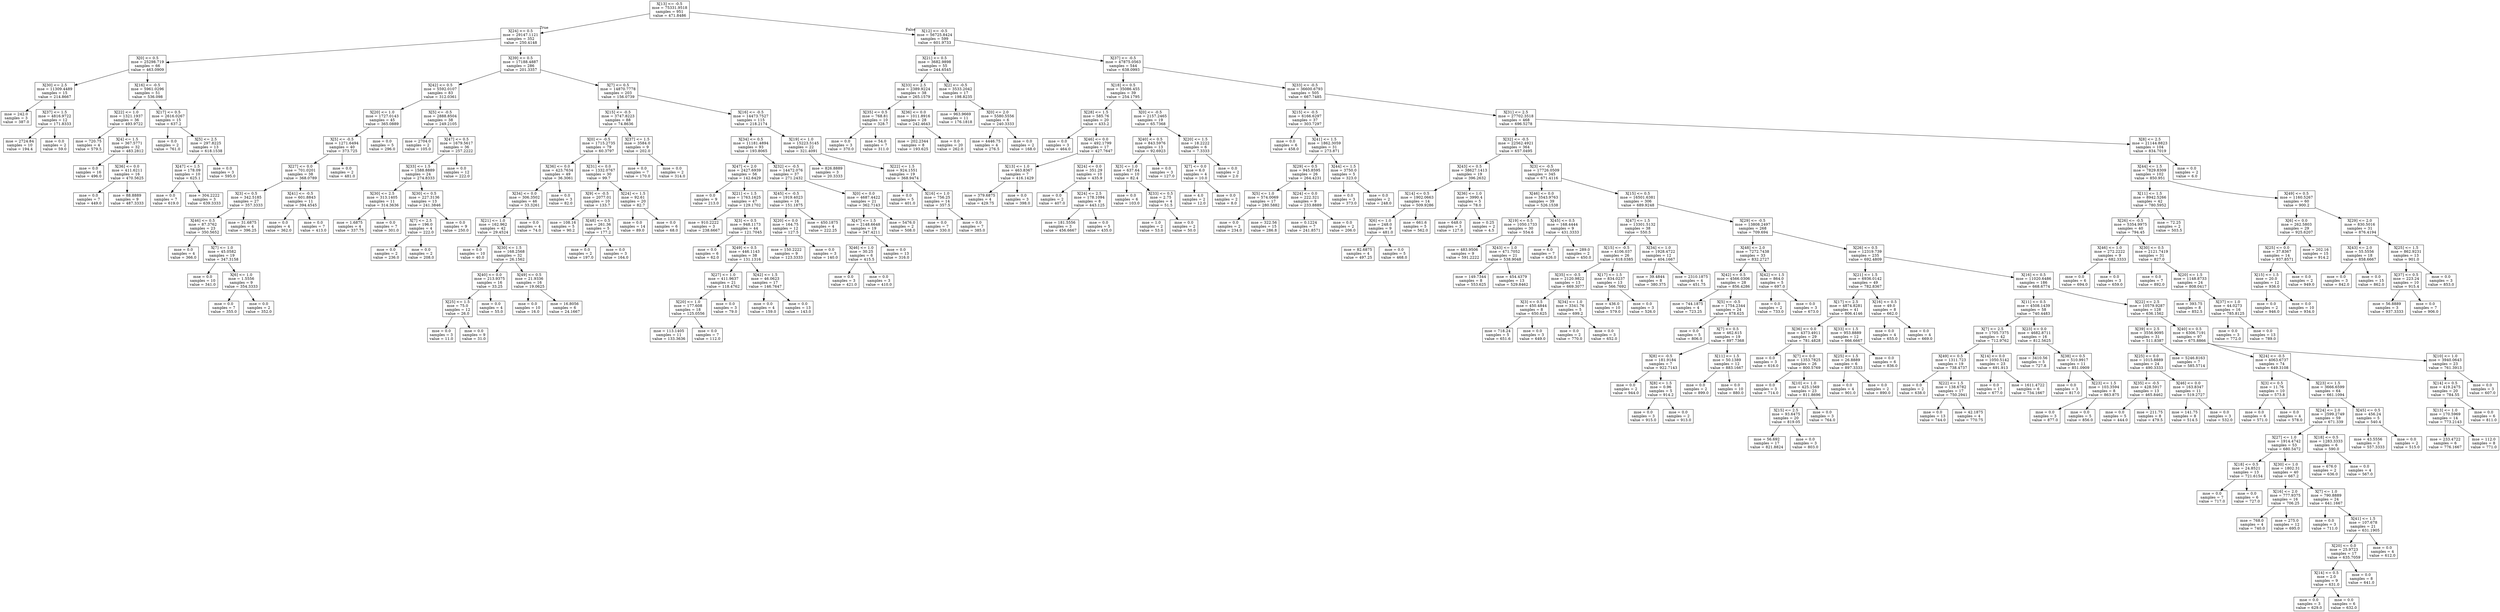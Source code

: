 digraph Tree {
node [shape=box] ;
0 [label="X[13] <= -0.5\nmse = 75331.9518\nsamples = 951\nvalue = 471.8486"] ;
1 [label="X[24] <= 0.5\nmse = 29147.1121\nsamples = 352\nvalue = 250.4148"] ;
0 -> 1 [labeldistance=2.5, labelangle=45, headlabel="True"] ;
2 [label="X[0] <= 0.5\nmse = 25298.719\nsamples = 66\nvalue = 463.0909"] ;
1 -> 2 ;
3 [label="X[30] <= 2.5\nmse = 11309.4489\nsamples = 15\nvalue = 214.8667"] ;
2 -> 3 ;
4 [label="mse = 242.0\nsamples = 3\nvalue = 387.0"] ;
3 -> 4 ;
5 [label="X[37] <= 1.5\nmse = 4816.9722\nsamples = 12\nvalue = 171.8333"] ;
3 -> 5 ;
6 [label="mse = 2724.84\nsamples = 10\nvalue = 194.4"] ;
5 -> 6 ;
7 [label="mse = 0.0\nsamples = 2\nvalue = 59.0"] ;
5 -> 7 ;
8 [label="X[16] <= -0.5\nmse = 5961.0296\nsamples = 51\nvalue = 536.098"] ;
2 -> 8 ;
9 [label="X[22] <= 1.0\nmse = 1321.1937\nsamples = 36\nvalue = 493.9722"] ;
8 -> 9 ;
10 [label="mse = 720.75\nsamples = 4\nvalue = 579.5"] ;
9 -> 10 ;
11 [label="X[4] <= 1.5\nmse = 367.5771\nsamples = 32\nvalue = 483.2812"] ;
9 -> 11 ;
12 [label="mse = 0.0\nsamples = 16\nvalue = 496.0"] ;
11 -> 12 ;
13 [label="X[36] <= 0.0\nmse = 411.6211\nsamples = 16\nvalue = 470.5625"] ;
11 -> 13 ;
14 [label="mse = 0.0\nsamples = 7\nvalue = 449.0"] ;
13 -> 14 ;
15 [label="mse = 88.8889\nsamples = 9\nvalue = 487.3333"] ;
13 -> 15 ;
16 [label="X[17] <= 0.5\nmse = 2616.0267\nsamples = 15\nvalue = 637.2"] ;
8 -> 16 ;
17 [label="mse = 0.0\nsamples = 2\nvalue = 761.0"] ;
16 -> 17 ;
18 [label="X[5] <= 2.5\nmse = 297.8225\nsamples = 13\nvalue = 618.1538"] ;
16 -> 18 ;
19 [label="X[47] <= 1.5\nmse = 178.09\nsamples = 10\nvalue = 625.1"] ;
18 -> 19 ;
20 [label="mse = 0.0\nsamples = 7\nvalue = 619.0"] ;
19 -> 20 ;
21 [label="mse = 304.2222\nsamples = 3\nvalue = 639.3333"] ;
19 -> 21 ;
22 [label="mse = 0.0\nsamples = 3\nvalue = 595.0"] ;
18 -> 22 ;
23 [label="X[39] <= 0.5\nmse = 17188.4887\nsamples = 286\nvalue = 201.3357"] ;
1 -> 23 ;
24 [label="X[42] <= 0.5\nmse = 5592.0107\nsamples = 83\nvalue = 312.0361"] ;
23 -> 24 ;
25 [label="X[20] <= 1.0\nmse = 1727.0143\nsamples = 45\nvalue = 365.0889"] ;
24 -> 25 ;
26 [label="X[5] <= -0.5\nmse = 1271.6494\nsamples = 40\nvalue = 373.725"] ;
25 -> 26 ;
27 [label="X[27] <= 0.0\nmse = 701.0201\nsamples = 38\nvalue = 368.0789"] ;
26 -> 27 ;
28 [label="X[3] <= 0.5\nmse = 342.5185\nsamples = 27\nvalue = 357.3333"] ;
27 -> 28 ;
29 [label="X[46] <= 0.5\nmse = 87.3762\nsamples = 23\nvalue = 350.5652"] ;
28 -> 29 ;
30 [label="mse = 0.0\nsamples = 4\nvalue = 366.0"] ;
29 -> 30 ;
31 [label="X[7] <= 1.0\nmse = 45.0582\nsamples = 19\nvalue = 347.3158"] ;
29 -> 31 ;
32 [label="mse = 0.0\nsamples = 10\nvalue = 341.0"] ;
31 -> 32 ;
33 [label="X[6] <= 1.0\nmse = 1.5556\nsamples = 9\nvalue = 354.3333"] ;
31 -> 33 ;
34 [label="mse = 0.0\nsamples = 7\nvalue = 355.0"] ;
33 -> 34 ;
35 [label="mse = 0.0\nsamples = 2\nvalue = 352.0"] ;
33 -> 35 ;
36 [label="mse = 31.6875\nsamples = 4\nvalue = 396.25"] ;
28 -> 36 ;
37 [label="X[41] <= -0.5\nmse = 601.8843\nsamples = 11\nvalue = 394.4545"] ;
27 -> 37 ;
38 [label="mse = 0.0\nsamples = 4\nvalue = 362.0"] ;
37 -> 38 ;
39 [label="mse = 0.0\nsamples = 7\nvalue = 413.0"] ;
37 -> 39 ;
40 [label="mse = 0.0\nsamples = 2\nvalue = 481.0"] ;
26 -> 40 ;
41 [label="mse = 0.0\nsamples = 5\nvalue = 296.0"] ;
25 -> 41 ;
42 [label="X[5] <= -0.5\nmse = 2888.8504\nsamples = 38\nvalue = 249.2105"] ;
24 -> 42 ;
43 [label="mse = 2704.0\nsamples = 2\nvalue = 105.0"] ;
42 -> 43 ;
44 [label="X[47] <= 0.5\nmse = 1679.5617\nsamples = 36\nvalue = 257.2222"] ;
42 -> 44 ;
45 [label="X[33] <= 1.5\nmse = 1588.8889\nsamples = 24\nvalue = 274.8333"] ;
44 -> 45 ;
46 [label="X[30] <= 2.5\nmse = 313.1405\nsamples = 11\nvalue = 314.3636"] ;
45 -> 46 ;
47 [label="mse = 1.6875\nsamples = 4\nvalue = 337.75"] ;
46 -> 47 ;
48 [label="mse = 0.0\nsamples = 7\nvalue = 301.0"] ;
46 -> 48 ;
49 [label="X[30] <= 0.5\nmse = 227.3136\nsamples = 13\nvalue = 241.3846"] ;
45 -> 49 ;
50 [label="X[7] <= 2.5\nmse = 196.0\nsamples = 4\nvalue = 222.0"] ;
49 -> 50 ;
51 [label="mse = 0.0\nsamples = 2\nvalue = 236.0"] ;
50 -> 51 ;
52 [label="mse = 0.0\nsamples = 2\nvalue = 208.0"] ;
50 -> 52 ;
53 [label="mse = 0.0\nsamples = 9\nvalue = 250.0"] ;
49 -> 53 ;
54 [label="mse = 0.0\nsamples = 12\nvalue = 222.0"] ;
44 -> 54 ;
55 [label="X[7] <= 0.5\nmse = 14870.7778\nsamples = 203\nvalue = 156.0739"] ;
23 -> 55 ;
56 [label="X[15] <= -0.5\nmse = 3747.8223\nsamples = 88\nvalue = 74.8636"] ;
55 -> 56 ;
57 [label="X[0] <= -0.5\nmse = 1715.2735\nsamples = 79\nvalue = 60.3797"] ;
56 -> 57 ;
58 [label="X[36] <= 0.0\nmse = 423.7634\nsamples = 49\nvalue = 36.3061"] ;
57 -> 58 ;
59 [label="X[34] <= 0.0\nmse = 306.3502\nsamples = 46\nvalue = 33.3261"] ;
58 -> 59 ;
60 [label="X[21] <= 1.0\nmse = 162.962\nsamples = 42\nvalue = 29.4524"] ;
59 -> 60 ;
61 [label="mse = 0.0\nsamples = 10\nvalue = 40.0"] ;
60 -> 61 ;
62 [label="X[30] <= 1.5\nmse = 168.2568\nsamples = 32\nvalue = 26.1562"] ;
60 -> 62 ;
63 [label="X[40] <= 0.0\nmse = 213.9375\nsamples = 16\nvalue = 33.25"] ;
62 -> 63 ;
64 [label="X[25] <= 1.5\nmse = 75.0\nsamples = 12\nvalue = 26.0"] ;
63 -> 64 ;
65 [label="mse = 0.0\nsamples = 3\nvalue = 11.0"] ;
64 -> 65 ;
66 [label="mse = 0.0\nsamples = 9\nvalue = 31.0"] ;
64 -> 66 ;
67 [label="mse = 0.0\nsamples = 4\nvalue = 55.0"] ;
63 -> 67 ;
68 [label="X[49] <= 0.5\nmse = 21.9336\nsamples = 16\nvalue = 19.0625"] ;
62 -> 68 ;
69 [label="mse = 0.0\nsamples = 10\nvalue = 16.0"] ;
68 -> 69 ;
70 [label="mse = 16.8056\nsamples = 6\nvalue = 24.1667"] ;
68 -> 70 ;
71 [label="mse = 0.0\nsamples = 4\nvalue = 74.0"] ;
59 -> 71 ;
72 [label="mse = 0.0\nsamples = 3\nvalue = 82.0"] ;
58 -> 72 ;
73 [label="X[31] <= 0.0\nmse = 1332.0767\nsamples = 30\nvalue = 99.7"] ;
57 -> 73 ;
74 [label="X[9] <= -0.5\nmse = 2077.01\nsamples = 10\nvalue = 133.7"] ;
73 -> 74 ;
75 [label="mse = 108.16\nsamples = 5\nvalue = 90.2"] ;
74 -> 75 ;
76 [label="X[48] <= 0.5\nmse = 261.36\nsamples = 5\nvalue = 177.2"] ;
74 -> 76 ;
77 [label="mse = 0.0\nsamples = 2\nvalue = 197.0"] ;
76 -> 77 ;
78 [label="mse = 0.0\nsamples = 3\nvalue = 164.0"] ;
76 -> 78 ;
79 [label="X[24] <= 1.5\nmse = 92.61\nsamples = 20\nvalue = 82.7"] ;
73 -> 79 ;
80 [label="mse = 0.0\nsamples = 14\nvalue = 89.0"] ;
79 -> 80 ;
81 [label="mse = 0.0\nsamples = 6\nvalue = 68.0"] ;
79 -> 81 ;
82 [label="X[37] <= 1.5\nmse = 3584.0\nsamples = 9\nvalue = 202.0"] ;
56 -> 82 ;
83 [label="mse = 0.0\nsamples = 7\nvalue = 170.0"] ;
82 -> 83 ;
84 [label="mse = 0.0\nsamples = 2\nvalue = 314.0"] ;
82 -> 84 ;
85 [label="X[16] <= -0.5\nmse = 14473.7527\nsamples = 115\nvalue = 218.2174"] ;
55 -> 85 ;
86 [label="X[34] <= 0.5\nmse = 11181.4894\nsamples = 93\nvalue = 193.8065"] ;
85 -> 86 ;
87 [label="X[47] <= 2.0\nmse = 2427.6939\nsamples = 56\nvalue = 142.6429"] ;
86 -> 87 ;
88 [label="mse = 0.0\nsamples = 9\nvalue = 213.0"] ;
87 -> 88 ;
89 [label="X[21] <= 1.5\nmse = 1763.1625\nsamples = 47\nvalue = 129.1702"] ;
87 -> 89 ;
90 [label="mse = 910.2222\nsamples = 3\nvalue = 238.6667"] ;
89 -> 90 ;
91 [label="X[3] <= 0.5\nmse = 948.1173\nsamples = 44\nvalue = 121.7045"] ;
89 -> 91 ;
92 [label="mse = 0.0\nsamples = 6\nvalue = 62.0"] ;
91 -> 92 ;
93 [label="X[49] <= 0.5\nmse = 446.1143\nsamples = 38\nvalue = 131.1316"] ;
91 -> 93 ;
94 [label="X[27] <= 1.0\nmse = 411.9637\nsamples = 21\nvalue = 118.4762"] ;
93 -> 94 ;
95 [label="X[20] <= 1.0\nmse = 177.608\nsamples = 18\nvalue = 125.0556"] ;
94 -> 95 ;
96 [label="mse = 113.1405\nsamples = 11\nvalue = 133.3636"] ;
95 -> 96 ;
97 [label="mse = 0.0\nsamples = 7\nvalue = 112.0"] ;
95 -> 97 ;
98 [label="mse = 0.0\nsamples = 3\nvalue = 79.0"] ;
94 -> 98 ;
99 [label="X[42] <= 1.5\nmse = 46.0623\nsamples = 17\nvalue = 146.7647"] ;
93 -> 99 ;
100 [label="mse = 0.0\nsamples = 4\nvalue = 159.0"] ;
99 -> 100 ;
101 [label="mse = 0.0\nsamples = 13\nvalue = 143.0"] ;
99 -> 101 ;
102 [label="X[32] <= -0.5\nmse = 14472.076\nsamples = 37\nvalue = 271.2432"] ;
86 -> 102 ;
103 [label="X[45] <= -0.5\nmse = 1919.4023\nsamples = 16\nvalue = 151.1875"] ;
102 -> 103 ;
104 [label="X[20] <= 0.0\nmse = 164.75\nsamples = 12\nvalue = 127.5"] ;
103 -> 104 ;
105 [label="mse = 150.2222\nsamples = 9\nvalue = 123.3333"] ;
104 -> 105 ;
106 [label="mse = 0.0\nsamples = 3\nvalue = 140.0"] ;
104 -> 106 ;
107 [label="mse = 450.1875\nsamples = 4\nvalue = 222.25"] ;
103 -> 107 ;
108 [label="X[0] <= 0.0\nmse = 4687.4422\nsamples = 21\nvalue = 362.7143"] ;
102 -> 108 ;
109 [label="X[47] <= 1.5\nmse = 2148.6648\nsamples = 19\nvalue = 347.4211"] ;
108 -> 109 ;
110 [label="X[46] <= 1.0\nmse = 30.25\nsamples = 6\nvalue = 415.5"] ;
109 -> 110 ;
111 [label="mse = 0.0\nsamples = 3\nvalue = 421.0"] ;
110 -> 111 ;
112 [label="mse = 0.0\nsamples = 3\nvalue = 410.0"] ;
110 -> 112 ;
113 [label="mse = 0.0\nsamples = 13\nvalue = 316.0"] ;
109 -> 113 ;
114 [label="mse = 5476.0\nsamples = 2\nvalue = 508.0"] ;
108 -> 114 ;
115 [label="X[19] <= 1.0\nmse = 15223.5145\nsamples = 22\nvalue = 321.4091"] ;
85 -> 115 ;
116 [label="mse = 826.8889\nsamples = 3\nvalue = 20.3333"] ;
115 -> 116 ;
117 [label="X[22] <= 1.5\nmse = 924.1551\nsamples = 19\nvalue = 368.9474"] ;
115 -> 117 ;
118 [label="mse = 0.0\nsamples = 5\nvalue = 401.0"] ;
117 -> 118 ;
119 [label="X[16] <= 1.0\nmse = 756.25\nsamples = 14\nvalue = 357.5"] ;
117 -> 119 ;
120 [label="mse = 0.0\nsamples = 7\nvalue = 330.0"] ;
119 -> 120 ;
121 [label="mse = 0.0\nsamples = 7\nvalue = 385.0"] ;
119 -> 121 ;
122 [label="X[12] <= -0.5\nmse = 56725.8424\nsamples = 599\nvalue = 601.9733"] ;
0 -> 122 [labeldistance=2.5, labelangle=-45, headlabel="False"] ;
123 [label="X[21] <= 0.5\nmse = 3682.9898\nsamples = 55\nvalue = 244.6545"] ;
122 -> 123 ;
124 [label="X[33] <= 2.5\nmse = 2389.9224\nsamples = 38\nvalue = 265.1579"] ;
123 -> 124 ;
125 [label="X[35] <= 0.5\nmse = 768.81\nsamples = 10\nvalue = 328.7"] ;
124 -> 125 ;
126 [label="mse = 0.0\nsamples = 3\nvalue = 370.0"] ;
125 -> 126 ;
127 [label="mse = 54.0\nsamples = 7\nvalue = 311.0"] ;
125 -> 127 ;
128 [label="X[36] <= 0.0\nmse = 1011.8916\nsamples = 28\nvalue = 242.4643"] ;
124 -> 128 ;
129 [label="mse = 202.2344\nsamples = 8\nvalue = 193.625"] ;
128 -> 129 ;
130 [label="mse = 0.0\nsamples = 20\nvalue = 262.0"] ;
128 -> 130 ;
131 [label="X[2] <= -0.5\nmse = 3533.2042\nsamples = 17\nvalue = 198.8235"] ;
123 -> 131 ;
132 [label="mse = 963.9669\nsamples = 11\nvalue = 176.1818"] ;
131 -> 132 ;
133 [label="X[0] <= 2.0\nmse = 5580.5556\nsamples = 6\nvalue = 240.3333"] ;
131 -> 133 ;
134 [label="mse = 4446.75\nsamples = 4\nvalue = 276.5"] ;
133 -> 134 ;
135 [label="mse = 0.0\nsamples = 2\nvalue = 168.0"] ;
133 -> 135 ;
136 [label="X[37] <= -0.5\nmse = 47875.0563\nsamples = 544\nvalue = 638.0993"] ;
122 -> 136 ;
137 [label="X[18] <= 0.5\nmse = 35086.455\nsamples = 39\nvalue = 254.1795"] ;
136 -> 137 ;
138 [label="X[28] <= 1.5\nmse = 585.76\nsamples = 20\nvalue = 433.2"] ;
137 -> 138 ;
139 [label="mse = 0.0\nsamples = 3\nvalue = 464.0"] ;
138 -> 139 ;
140 [label="X[46] <= 0.0\nmse = 492.1799\nsamples = 17\nvalue = 427.7647"] ;
138 -> 140 ;
141 [label="X[13] <= 1.0\nmse = 463.8367\nsamples = 7\nvalue = 416.1429"] ;
140 -> 141 ;
142 [label="mse = 379.6875\nsamples = 4\nvalue = 429.75"] ;
141 -> 142 ;
143 [label="mse = 0.0\nsamples = 3\nvalue = 398.0"] ;
141 -> 143 ;
144 [label="X[24] <= 0.0\nmse = 351.29\nsamples = 10\nvalue = 435.9"] ;
140 -> 144 ;
145 [label="mse = 0.0\nsamples = 2\nvalue = 407.0"] ;
144 -> 145 ;
146 [label="X[24] <= 2.5\nmse = 178.1094\nsamples = 8\nvalue = 443.125"] ;
144 -> 146 ;
147 [label="mse = 181.5556\nsamples = 3\nvalue = 456.6667"] ;
146 -> 147 ;
148 [label="mse = 0.0\nsamples = 5\nvalue = 435.0"] ;
146 -> 148 ;
149 [label="X[0] <= -0.5\nmse = 2157.2465\nsamples = 19\nvalue = 65.7368"] ;
137 -> 149 ;
150 [label="X[40] <= 0.5\nmse = 843.5976\nsamples = 13\nvalue = 92.6923"] ;
149 -> 150 ;
151 [label="X[3] <= 1.0\nmse = 637.64\nsamples = 10\nvalue = 82.4"] ;
150 -> 151 ;
152 [label="mse = 0.0\nsamples = 6\nvalue = 103.0"] ;
151 -> 152 ;
153 [label="X[33] <= 0.5\nmse = 2.75\nsamples = 4\nvalue = 51.5"] ;
151 -> 153 ;
154 [label="mse = 1.0\nsamples = 2\nvalue = 53.0"] ;
153 -> 154 ;
155 [label="mse = 0.0\nsamples = 2\nvalue = 50.0"] ;
153 -> 155 ;
156 [label="mse = 0.0\nsamples = 3\nvalue = 127.0"] ;
150 -> 156 ;
157 [label="X[20] <= 1.5\nmse = 18.2222\nsamples = 6\nvalue = 7.3333"] ;
149 -> 157 ;
158 [label="X[7] <= 0.0\nmse = 6.0\nsamples = 4\nvalue = 10.0"] ;
157 -> 158 ;
159 [label="mse = 4.0\nsamples = 2\nvalue = 12.0"] ;
158 -> 159 ;
160 [label="mse = 0.0\nsamples = 2\nvalue = 8.0"] ;
158 -> 160 ;
161 [label="mse = 0.0\nsamples = 2\nvalue = 2.0"] ;
157 -> 161 ;
162 [label="X[33] <= -0.5\nmse = 36600.6793\nsamples = 505\nvalue = 667.7485"] ;
136 -> 162 ;
163 [label="X[15] <= -0.5\nmse = 6166.6297\nsamples = 37\nvalue = 303.7297"] ;
162 -> 163 ;
164 [label="mse = 0.0\nsamples = 6\nvalue = 458.0"] ;
163 -> 164 ;
165 [label="X[41] <= 1.5\nmse = 1862.3059\nsamples = 31\nvalue = 273.871"] ;
163 -> 165 ;
166 [label="X[29] <= 0.5\nmse = 945.8595\nsamples = 26\nvalue = 264.4231"] ;
165 -> 166 ;
167 [label="X[5] <= 1.0\nmse = 574.0069\nsamples = 17\nvalue = 280.5882"] ;
166 -> 167 ;
168 [label="mse = 0.0\nsamples = 2\nvalue = 234.0"] ;
167 -> 168 ;
169 [label="mse = 322.56\nsamples = 15\nvalue = 286.8"] ;
167 -> 169 ;
170 [label="X[24] <= 0.0\nmse = 222.321\nsamples = 9\nvalue = 233.8889"] ;
166 -> 170 ;
171 [label="mse = 0.1224\nsamples = 7\nvalue = 241.8571"] ;
170 -> 171 ;
172 [label="mse = 0.0\nsamples = 2\nvalue = 206.0"] ;
170 -> 172 ;
173 [label="X[44] <= 1.5\nmse = 3750.0\nsamples = 5\nvalue = 323.0"] ;
165 -> 173 ;
174 [label="mse = 0.0\nsamples = 3\nvalue = 373.0"] ;
173 -> 174 ;
175 [label="mse = 0.0\nsamples = 2\nvalue = 248.0"] ;
173 -> 175 ;
176 [label="X[31] <= 2.5\nmse = 27702.3518\nsamples = 468\nvalue = 696.5278"] ;
162 -> 176 ;
177 [label="X[32] <= -0.5\nmse = 22562.4921\nsamples = 364\nvalue = 657.0495"] ;
176 -> 177 ;
178 [label="X[43] <= 0.5\nmse = 38627.1413\nsamples = 19\nvalue = 396.2632"] ;
177 -> 178 ;
179 [label="X[14] <= 0.5\nmse = 1902.0663\nsamples = 14\nvalue = 509.9286"] ;
178 -> 179 ;
180 [label="X[6] <= 1.0\nmse = 248.0\nsamples = 9\nvalue = 481.0"] ;
179 -> 180 ;
181 [label="mse = 82.6875\nsamples = 4\nvalue = 497.25"] ;
180 -> 181 ;
182 [label="mse = 0.0\nsamples = 5\nvalue = 468.0"] ;
180 -> 182 ;
183 [label="mse = 661.6\nsamples = 5\nvalue = 562.0"] ;
179 -> 183 ;
184 [label="X[36] <= 1.0\nmse = 3990.4\nsamples = 5\nvalue = 78.0"] ;
178 -> 184 ;
185 [label="mse = 648.0\nsamples = 3\nvalue = 127.0"] ;
184 -> 185 ;
186 [label="mse = 0.25\nsamples = 2\nvalue = 4.5"] ;
184 -> 186 ;
187 [label="X[3] <= -0.5\nmse = 17726.0509\nsamples = 345\nvalue = 671.4116"] ;
177 -> 187 ;
188 [label="X[46] <= 0.0\nmse = 3543.9763\nsamples = 39\nvalue = 526.1538"] ;
187 -> 188 ;
189 [label="X[19] <= 0.5\nmse = 1050.1733\nsamples = 30\nvalue = 554.6"] ;
188 -> 189 ;
190 [label="mse = 483.9506\nsamples = 9\nvalue = 591.2222"] ;
189 -> 190 ;
191 [label="X[43] <= 1.0\nmse = 471.7052\nsamples = 21\nvalue = 538.9048"] ;
189 -> 191 ;
192 [label="mse = 149.7344\nsamples = 8\nvalue = 553.625"] ;
191 -> 192 ;
193 [label="mse = 454.4379\nsamples = 13\nvalue = 529.8462"] ;
191 -> 193 ;
194 [label="X[45] <= 0.5\nmse = 168.4444\nsamples = 9\nvalue = 431.3333"] ;
188 -> 194 ;
195 [label="mse = 6.0\nsamples = 7\nvalue = 426.0"] ;
194 -> 195 ;
196 [label="mse = 289.0\nsamples = 2\nvalue = 450.0"] ;
194 -> 196 ;
197 [label="X[15] <= 0.5\nmse = 16501.6381\nsamples = 306\nvalue = 689.9248"] ;
187 -> 197 ;
198 [label="X[47] <= 1.5\nmse = 13301.5132\nsamples = 38\nvalue = 550.5"] ;
197 -> 198 ;
199 [label="X[15] <= -0.5\nmse = 4106.037\nsamples = 26\nvalue = 618.0385"] ;
198 -> 199 ;
200 [label="X[35] <= -0.5\nmse = 2120.9822\nsamples = 13\nvalue = 669.3077"] ;
199 -> 200 ;
201 [label="X[3] <= 0.5\nmse = 450.4844\nsamples = 8\nvalue = 650.625"] ;
200 -> 201 ;
202 [label="mse = 718.24\nsamples = 5\nvalue = 651.6"] ;
201 -> 202 ;
203 [label="mse = 0.0\nsamples = 3\nvalue = 649.0"] ;
201 -> 203 ;
204 [label="X[34] <= 1.0\nmse = 3341.76\nsamples = 5\nvalue = 699.2"] ;
200 -> 204 ;
205 [label="mse = 0.0\nsamples = 2\nvalue = 770.0"] ;
204 -> 205 ;
206 [label="mse = 0.0\nsamples = 3\nvalue = 652.0"] ;
204 -> 206 ;
207 [label="X[17] <= 1.5\nmse = 834.0237\nsamples = 13\nvalue = 566.7692"] ;
199 -> 207 ;
208 [label="mse = 436.0\nsamples = 10\nvalue = 579.0"] ;
207 -> 208 ;
209 [label="mse = 0.0\nsamples = 3\nvalue = 526.0"] ;
207 -> 209 ;
210 [label="X[34] <= 1.0\nmse = 1928.4722\nsamples = 12\nvalue = 404.1667"] ;
198 -> 210 ;
211 [label="mse = 39.4844\nsamples = 8\nvalue = 380.375"] ;
210 -> 211 ;
212 [label="mse = 2310.1875\nsamples = 4\nvalue = 451.75"] ;
210 -> 212 ;
213 [label="X[29] <= -0.5\nmse = 13808.2497\nsamples = 268\nvalue = 709.694"] ;
197 -> 213 ;
214 [label="X[48] <= 2.0\nmse = 7272.7438\nsamples = 33\nvalue = 832.2727"] ;
213 -> 214 ;
215 [label="X[42] <= 0.5\nmse = 4566.0306\nsamples = 28\nvalue = 856.4286"] ;
214 -> 215 ;
216 [label="mse = 744.1875\nsamples = 4\nvalue = 723.25"] ;
215 -> 216 ;
217 [label="X[5] <= -0.5\nmse = 1754.2344\nsamples = 24\nvalue = 878.625"] ;
215 -> 217 ;
218 [label="mse = 0.0\nsamples = 5\nvalue = 806.0"] ;
217 -> 218 ;
219 [label="X[7] <= 0.5\nmse = 462.615\nsamples = 19\nvalue = 897.7368"] ;
217 -> 219 ;
220 [label="X[8] <= -0.5\nmse = 181.9184\nsamples = 7\nvalue = 922.7143"] ;
219 -> 220 ;
221 [label="mse = 0.0\nsamples = 2\nvalue = 944.0"] ;
220 -> 221 ;
222 [label="X[8] <= 1.5\nmse = 0.96\nsamples = 5\nvalue = 914.2"] ;
220 -> 222 ;
223 [label="mse = 0.0\nsamples = 3\nvalue = 915.0"] ;
222 -> 223 ;
224 [label="mse = 0.0\nsamples = 2\nvalue = 913.0"] ;
222 -> 224 ;
225 [label="X[11] <= 1.5\nmse = 50.1389\nsamples = 12\nvalue = 883.1667"] ;
219 -> 225 ;
226 [label="mse = 0.0\nsamples = 2\nvalue = 899.0"] ;
225 -> 226 ;
227 [label="mse = 0.0\nsamples = 10\nvalue = 880.0"] ;
225 -> 227 ;
228 [label="X[42] <= 1.5\nmse = 864.0\nsamples = 5\nvalue = 697.0"] ;
214 -> 228 ;
229 [label="mse = 0.0\nsamples = 2\nvalue = 733.0"] ;
228 -> 229 ;
230 [label="mse = 0.0\nsamples = 3\nvalue = 673.0"] ;
228 -> 230 ;
231 [label="X[26] <= 0.5\nmse = 12319.739\nsamples = 235\nvalue = 692.4809"] ;
213 -> 231 ;
232 [label="X[21] <= 1.5\nmse = 6936.0142\nsamples = 49\nvalue = 782.8367"] ;
231 -> 232 ;
233 [label="X[17] <= 2.5\nmse = 4874.8281\nsamples = 41\nvalue = 806.4146"] ;
232 -> 233 ;
234 [label="X[36] <= 0.0\nmse = 4373.4911\nsamples = 29\nvalue = 781.4828"] ;
233 -> 234 ;
235 [label="mse = 0.0\nsamples = 3\nvalue = 616.0"] ;
234 -> 235 ;
236 [label="X[7] <= 0.0\nmse = 1353.7825\nsamples = 26\nvalue = 800.5769"] ;
234 -> 236 ;
237 [label="mse = 0.0\nsamples = 3\nvalue = 714.0"] ;
236 -> 237 ;
238 [label="X[10] <= 1.0\nmse = 425.1569\nsamples = 23\nvalue = 811.8696"] ;
236 -> 238 ;
239 [label="X[15] <= 2.5\nmse = 93.6475\nsamples = 20\nvalue = 819.05"] ;
238 -> 239 ;
240 [label="mse = 56.692\nsamples = 17\nvalue = 821.8824"] ;
239 -> 240 ;
241 [label="mse = 0.0\nsamples = 3\nvalue = 803.0"] ;
239 -> 241 ;
242 [label="mse = 0.0\nsamples = 3\nvalue = 764.0"] ;
238 -> 242 ;
243 [label="X[33] <= 1.5\nmse = 953.8889\nsamples = 12\nvalue = 866.6667"] ;
233 -> 243 ;
244 [label="X[25] <= 1.5\nmse = 26.8889\nsamples = 6\nvalue = 897.3333"] ;
243 -> 244 ;
245 [label="mse = 0.0\nsamples = 4\nvalue = 901.0"] ;
244 -> 245 ;
246 [label="mse = 0.0\nsamples = 2\nvalue = 890.0"] ;
244 -> 246 ;
247 [label="mse = 0.0\nsamples = 6\nvalue = 836.0"] ;
243 -> 247 ;
248 [label="X[16] <= 0.5\nmse = 49.0\nsamples = 8\nvalue = 662.0"] ;
232 -> 248 ;
249 [label="mse = 0.0\nsamples = 4\nvalue = 655.0"] ;
248 -> 249 ;
250 [label="mse = 0.0\nsamples = 4\nvalue = 669.0"] ;
248 -> 250 ;
251 [label="X[16] <= 0.5\nmse = 11020.6486\nsamples = 186\nvalue = 668.6774"] ;
231 -> 251 ;
252 [label="X[11] <= 0.5\nmse = 4508.1439\nsamples = 58\nvalue = 740.4483"] ;
251 -> 252 ;
253 [label="X[7] <= 2.5\nmse = 1705.7375\nsamples = 42\nvalue = 712.9762"] ;
252 -> 253 ;
254 [label="X[49] <= 0.5\nmse = 1311.723\nsamples = 19\nvalue = 738.4737"] ;
253 -> 254 ;
255 [label="mse = 0.0\nsamples = 2\nvalue = 638.0"] ;
254 -> 255 ;
256 [label="X[22] <= 1.5\nmse = 138.6782\nsamples = 17\nvalue = 750.2941"] ;
254 -> 256 ;
257 [label="mse = 0.0\nsamples = 13\nvalue = 744.0"] ;
256 -> 257 ;
258 [label="mse = 42.1875\nsamples = 4\nvalue = 770.75"] ;
256 -> 258 ;
259 [label="X[14] <= 0.0\nmse = 1050.5142\nsamples = 23\nvalue = 691.913"] ;
253 -> 259 ;
260 [label="mse = 0.0\nsamples = 17\nvalue = 677.0"] ;
259 -> 260 ;
261 [label="mse = 1611.4722\nsamples = 6\nvalue = 734.1667"] ;
259 -> 261 ;
262 [label="X[23] <= 0.0\nmse = 4682.8711\nsamples = 16\nvalue = 812.5625"] ;
252 -> 262 ;
263 [label="mse = 3410.56\nsamples = 5\nvalue = 727.8"] ;
262 -> 263 ;
264 [label="X[38] <= 0.5\nmse = 510.9917\nsamples = 11\nvalue = 851.0909"] ;
262 -> 264 ;
265 [label="mse = 0.0\nsamples = 3\nvalue = 817.0"] ;
264 -> 265 ;
266 [label="X[23] <= 1.5\nmse = 103.3594\nsamples = 8\nvalue = 863.875"] ;
264 -> 266 ;
267 [label="mse = 0.0\nsamples = 3\nvalue = 877.0"] ;
266 -> 267 ;
268 [label="mse = 0.0\nsamples = 5\nvalue = 856.0"] ;
266 -> 268 ;
269 [label="X[22] <= 2.5\nmse = 10579.9287\nsamples = 128\nvalue = 636.1562"] ;
251 -> 269 ;
270 [label="X[39] <= 2.5\nmse = 3556.9095\nsamples = 31\nvalue = 511.8387"] ;
269 -> 270 ;
271 [label="X[25] <= 0.0\nmse = 1015.8889\nsamples = 24\nvalue = 490.3333"] ;
270 -> 271 ;
272 [label="X[35] <= -0.5\nmse = 428.5917\nsamples = 13\nvalue = 465.8462"] ;
271 -> 272 ;
273 [label="mse = 0.0\nsamples = 5\nvalue = 444.0"] ;
272 -> 273 ;
274 [label="mse = 211.75\nsamples = 8\nvalue = 479.5"] ;
272 -> 274 ;
275 [label="X[46] <= 0.0\nmse = 163.8347\nsamples = 11\nvalue = 519.2727"] ;
271 -> 275 ;
276 [label="mse = 141.75\nsamples = 8\nvalue = 514.5"] ;
275 -> 276 ;
277 [label="mse = 0.0\nsamples = 3\nvalue = 532.0"] ;
275 -> 277 ;
278 [label="mse = 5246.8163\nsamples = 7\nvalue = 585.5714"] ;
270 -> 278 ;
279 [label="X[40] <= 0.5\nmse = 6306.7191\nsamples = 97\nvalue = 675.8866"] ;
269 -> 279 ;
280 [label="X[24] <= -0.5\nmse = 4063.6737\nsamples = 74\nvalue = 649.3108"] ;
279 -> 280 ;
281 [label="X[3] <= 0.5\nmse = 11.76\nsamples = 10\nvalue = 573.8"] ;
280 -> 281 ;
282 [label="mse = 0.0\nsamples = 6\nvalue = 571.0"] ;
281 -> 282 ;
283 [label="mse = 0.0\nsamples = 4\nvalue = 578.0"] ;
281 -> 283 ;
284 [label="X[23] <= 1.5\nmse = 3666.6599\nsamples = 64\nvalue = 661.1094"] ;
280 -> 284 ;
285 [label="X[24] <= 2.0\nmse = 2599.2749\nsamples = 59\nvalue = 671.339"] ;
284 -> 285 ;
286 [label="X[27] <= 1.0\nmse = 1914.4742\nsamples = 53\nvalue = 680.5472"] ;
285 -> 286 ;
287 [label="X[18] <= 0.5\nmse = 24.8521\nsamples = 13\nvalue = 721.6154"] ;
286 -> 287 ;
288 [label="mse = 0.0\nsamples = 7\nvalue = 717.0"] ;
287 -> 288 ;
289 [label="mse = 0.0\nsamples = 6\nvalue = 727.0"] ;
287 -> 289 ;
290 [label="X[30] <= 1.0\nmse = 1802.31\nsamples = 40\nvalue = 667.2"] ;
286 -> 290 ;
291 [label="X[16] <= 2.0\nmse = 777.9375\nsamples = 16\nvalue = 706.25"] ;
290 -> 291 ;
292 [label="mse = 768.0\nsamples = 4\nvalue = 740.0"] ;
291 -> 292 ;
293 [label="mse = 275.0\nsamples = 12\nvalue = 695.0"] ;
291 -> 293 ;
294 [label="X[7] <= 1.0\nmse = 790.8889\nsamples = 24\nvalue = 641.1667"] ;
290 -> 294 ;
295 [label="mse = 0.0\nsamples = 3\nvalue = 711.0"] ;
294 -> 295 ;
296 [label="X[41] <= 1.5\nmse = 107.678\nsamples = 21\nvalue = 631.1905"] ;
294 -> 296 ;
297 [label="X[20] <= 0.0\nmse = 25.9723\nsamples = 17\nvalue = 635.7059"] ;
296 -> 297 ;
298 [label="X[14] <= 0.5\nmse = 2.0\nsamples = 9\nvalue = 631.0"] ;
297 -> 298 ;
299 [label="mse = 0.0\nsamples = 3\nvalue = 629.0"] ;
298 -> 299 ;
300 [label="mse = 0.0\nsamples = 6\nvalue = 632.0"] ;
298 -> 300 ;
301 [label="mse = 0.0\nsamples = 8\nvalue = 641.0"] ;
297 -> 301 ;
302 [label="mse = 0.0\nsamples = 4\nvalue = 612.0"] ;
296 -> 302 ;
303 [label="X[18] <= 0.5\nmse = 1283.3333\nsamples = 6\nvalue = 590.0"] ;
285 -> 303 ;
304 [label="mse = 676.0\nsamples = 2\nvalue = 636.0"] ;
303 -> 304 ;
305 [label="mse = 0.0\nsamples = 4\nvalue = 567.0"] ;
303 -> 305 ;
306 [label="X[45] <= 0.5\nmse = 456.24\nsamples = 5\nvalue = 540.4"] ;
284 -> 306 ;
307 [label="mse = 43.5556\nsamples = 3\nvalue = 557.3333"] ;
306 -> 307 ;
308 [label="mse = 0.0\nsamples = 2\nvalue = 515.0"] ;
306 -> 308 ;
309 [label="X[10] <= 1.0\nmse = 3940.0643\nsamples = 23\nvalue = 761.3913"] ;
279 -> 309 ;
310 [label="X[14] <= 0.5\nmse = 419.2475\nsamples = 20\nvalue = 784.55"] ;
309 -> 310 ;
311 [label="X[13] <= 1.0\nmse = 170.5969\nsamples = 14\nvalue = 773.2143"] ;
310 -> 311 ;
312 [label="mse = 233.4722\nsamples = 6\nvalue = 776.1667"] ;
311 -> 312 ;
313 [label="mse = 112.0\nsamples = 8\nvalue = 771.0"] ;
311 -> 313 ;
314 [label="mse = 0.0\nsamples = 6\nvalue = 811.0"] ;
310 -> 314 ;
315 [label="mse = 0.0\nsamples = 3\nvalue = 607.0"] ;
309 -> 315 ;
316 [label="X[8] <= 2.5\nmse = 21144.8823\nsamples = 104\nvalue = 834.7019"] ;
176 -> 316 ;
317 [label="X[44] <= 1.5\nmse = 7829.8309\nsamples = 102\nvalue = 850.951"] ;
316 -> 317 ;
318 [label="X[11] <= 1.5\nmse = 8942.5266\nsamples = 42\nvalue = 780.5952"] ;
317 -> 318 ;
319 [label="X[26] <= -0.5\nmse = 5354.9975\nsamples = 40\nvalue = 794.45"] ;
318 -> 319 ;
320 [label="X[46] <= 1.0\nmse = 272.2222\nsamples = 9\nvalue = 682.3333"] ;
319 -> 320 ;
321 [label="mse = 0.0\nsamples = 6\nvalue = 694.0"] ;
320 -> 321 ;
322 [label="mse = 0.0\nsamples = 3\nvalue = 659.0"] ;
320 -> 322 ;
323 [label="X[30] <= 0.5\nmse = 2121.7419\nsamples = 31\nvalue = 827.0"] ;
319 -> 323 ;
324 [label="mse = 0.0\nsamples = 7\nvalue = 892.0"] ;
323 -> 324 ;
325 [label="X[20] <= 1.5\nmse = 1148.8733\nsamples = 24\nvalue = 808.0417"] ;
323 -> 325 ;
326 [label="mse = 393.75\nsamples = 8\nvalue = 852.5"] ;
325 -> 326 ;
327 [label="X[37] <= 1.0\nmse = 44.0273\nsamples = 16\nvalue = 785.8125"] ;
325 -> 327 ;
328 [label="mse = 0.0\nsamples = 3\nvalue = 772.0"] ;
327 -> 328 ;
329 [label="mse = 0.0\nsamples = 13\nvalue = 789.0"] ;
327 -> 329 ;
330 [label="mse = 72.25\nsamples = 2\nvalue = 503.5"] ;
318 -> 330 ;
331 [label="X[49] <= 0.5\nmse = 1160.5267\nsamples = 60\nvalue = 900.2"] ;
317 -> 331 ;
332 [label="X[6] <= 0.0\nmse = 262.5803\nsamples = 29\nvalue = 925.6207"] ;
331 -> 332 ;
333 [label="X[25] <= 0.0\nmse = 37.8367\nsamples = 14\nvalue = 937.8571"] ;
332 -> 333 ;
334 [label="X[15] <= 1.5\nmse = 20.0\nsamples = 12\nvalue = 936.0"] ;
333 -> 334 ;
335 [label="mse = 0.0\nsamples = 2\nvalue = 946.0"] ;
334 -> 335 ;
336 [label="mse = 0.0\nsamples = 10\nvalue = 934.0"] ;
334 -> 336 ;
337 [label="mse = 0.0\nsamples = 2\nvalue = 949.0"] ;
333 -> 337 ;
338 [label="mse = 202.16\nsamples = 15\nvalue = 914.2"] ;
332 -> 338 ;
339 [label="X[29] <= 2.0\nmse = 830.5016\nsamples = 31\nvalue = 876.4194"] ;
331 -> 339 ;
340 [label="X[43] <= 2.0\nmse = 55.5556\nsamples = 18\nvalue = 858.6667"] ;
339 -> 340 ;
341 [label="mse = 0.0\nsamples = 3\nvalue = 842.0"] ;
340 -> 341 ;
342 [label="mse = 0.0\nsamples = 15\nvalue = 862.0"] ;
340 -> 342 ;
343 [label="X[25] <= 1.5\nmse = 862.9231\nsamples = 13\nvalue = 901.0"] ;
339 -> 343 ;
344 [label="X[37] <= 0.5\nmse = 223.24\nsamples = 10\nvalue = 915.4"] ;
343 -> 344 ;
345 [label="mse = 56.8889\nsamples = 3\nvalue = 937.3333"] ;
344 -> 345 ;
346 [label="mse = 0.0\nsamples = 7\nvalue = 906.0"] ;
344 -> 346 ;
347 [label="mse = 0.0\nsamples = 3\nvalue = 853.0"] ;
343 -> 347 ;
348 [label="mse = 0.0\nsamples = 2\nvalue = 6.0"] ;
316 -> 348 ;
}